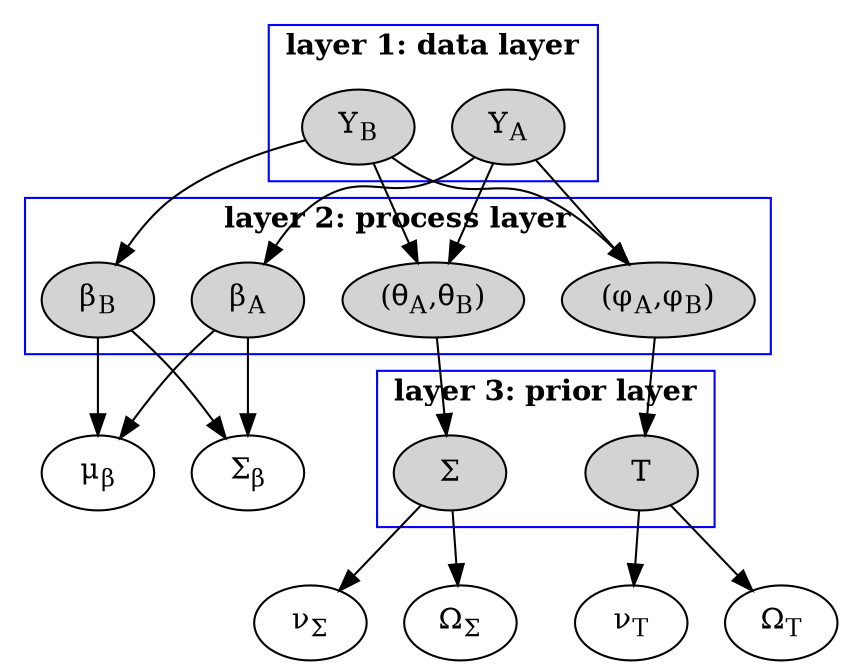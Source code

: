 digraph G {
    
    subgraph cluster_1 {
    node [style=filled];
    
    Y_A[label=<Y<sub>A</sub>>];
    Y_B[label=<Y<sub>B</sub>>];
    
    label = <<b>layer 1: data layer</b>>;
    color=blue
  }
  
    subgraph cluster_2 {
    node [style=filled];
    
    beta_A[label=<&beta;<sub>A</sub>>];
    beta_B[label=<&beta;<sub>B</sub>>];
    
    phi_AB[label=<&#40;&phi;<sub>A</sub>,&phi;<sub>B</sub>&#41;>];
    theta_AB[label=<&#40;&theta;<sub>A</sub>,&theta;<sub>B</sub>&#41;>];
    
    label = <<b>layer 2: process layer</b>>;
    color=blue
  }
  
    subgraph cluster_3 {
    node [style=filled];
    
    Tau[label=<T>];
    Sigma[label=<&Sigma;>];
    
    label = <<b>layer 3: prior layer</b>>;
    color=blue
  }
  
    nu_Tau[label=<&nu;<sub>T</sub>>];
    Omega_Tau[label=<&Omega;<sub>T</sub>>];
    
    nu_Sigma[label=<&nu;<sub>&Sigma;</sub>>];
    Omega_Sigma[label=<&Omega;<sub>&Sigma;</sub>>];
    
    mu_beta[label=<&mu;<sub>&beta;</sub>>];
    Sigma_beta[label=<&Sigma;<sub>&beta;</sub>>];
  
  Y_A -> {beta_A phi_AB theta_AB}
  Y_B -> {beta_B phi_AB theta_AB}
  
  {beta_A beta_B}  -> {mu_beta Sigma_beta}
  
  {phi_AB} -> Tau -> {nu_Tau Omega_Tau}
  {theta_AB} -> Sigma -> {nu_Sigma Omega_Sigma}
  
}
